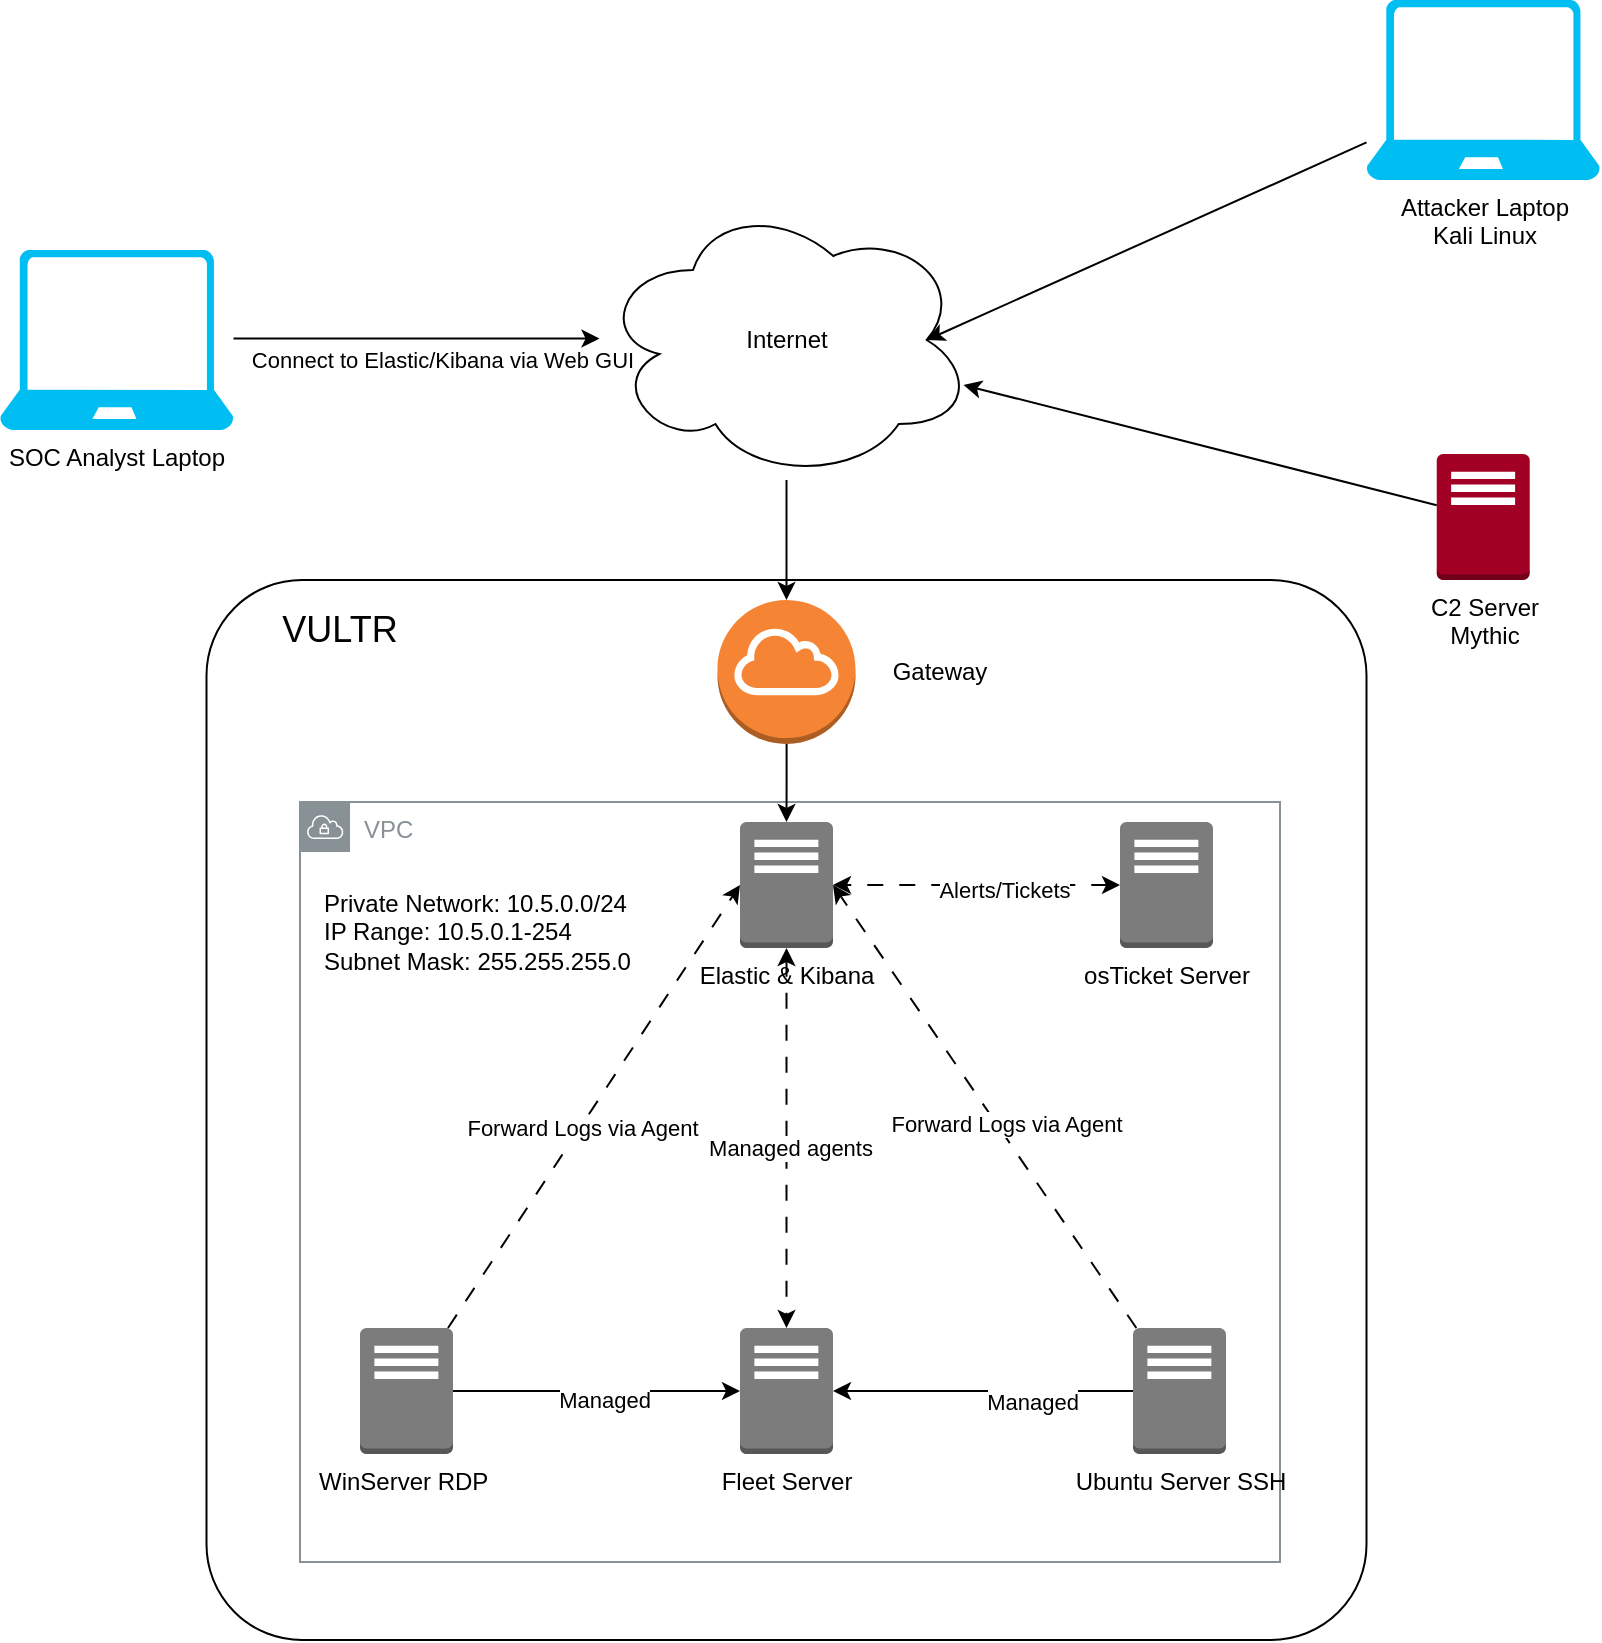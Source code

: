 <mxfile version="28.2.5">
  <diagram name="Page-1" id="XEP48G7oqvlduDlQe8wc">
    <mxGraphModel dx="1123" dy="644" grid="1" gridSize="10" guides="1" tooltips="1" connect="1" arrows="1" fold="1" page="1" pageScale="1" pageWidth="850" pageHeight="1100" math="0" shadow="0">
      <root>
        <mxCell id="0" />
        <mxCell id="1" parent="0" />
        <mxCell id="xvCrOWJjSSfqy5m6UC7k-37" value="" style="rounded=1;whiteSpace=wrap;html=1;arcSize=9;" vertex="1" parent="1">
          <mxGeometry x="103.25" y="380" width="580" height="530" as="geometry" />
        </mxCell>
        <mxCell id="xvCrOWJjSSfqy5m6UC7k-48" value="VPC" style="sketch=0;outlineConnect=0;gradientColor=none;html=1;whiteSpace=wrap;fontSize=12;fontStyle=0;shape=mxgraph.aws4.group;grIcon=mxgraph.aws4.group_vpc;strokeColor=#879196;fillColor=none;verticalAlign=top;align=left;spacingLeft=30;fontColor=#879196;dashed=0;movable=1;resizable=1;rotatable=1;deletable=1;editable=1;locked=0;connectable=1;" vertex="1" parent="1">
          <mxGeometry x="150" y="491" width="490" height="380" as="geometry" />
        </mxCell>
        <mxCell id="xvCrOWJjSSfqy5m6UC7k-50" style="edgeStyle=orthogonalEdgeStyle;rounded=0;orthogonalLoop=1;jettySize=auto;html=1;" edge="1" parent="1" source="xvCrOWJjSSfqy5m6UC7k-30" target="xvCrOWJjSSfqy5m6UC7k-31">
          <mxGeometry relative="1" as="geometry" />
        </mxCell>
        <mxCell id="xvCrOWJjSSfqy5m6UC7k-57" value="Managed" style="edgeLabel;html=1;align=center;verticalAlign=middle;resizable=0;points=[];" vertex="1" connectable="0" parent="xvCrOWJjSSfqy5m6UC7k-50">
          <mxGeometry x="0.049" y="-4" relative="1" as="geometry">
            <mxPoint as="offset" />
          </mxGeometry>
        </mxCell>
        <mxCell id="xvCrOWJjSSfqy5m6UC7k-30" value="&lt;span style=&quot;text-wrap-mode: wrap;&quot;&gt;WinServer RDP&amp;nbsp;&lt;/span&gt;" style="outlineConnect=0;dashed=0;verticalLabelPosition=bottom;verticalAlign=top;align=center;html=1;shape=mxgraph.aws3.traditional_server;fillColor=#7D7C7C;gradientColor=none;" vertex="1" parent="1">
          <mxGeometry x="180" y="754" width="46.5" height="63" as="geometry" />
        </mxCell>
        <mxCell id="xvCrOWJjSSfqy5m6UC7k-31" value="&lt;span style=&quot;text-wrap-mode: wrap;&quot;&gt;&lt;font style=&quot;color: light-dark(rgb(0, 0, 0), rgb(196, 255, 192));&quot;&gt;Fleet Server&lt;/font&gt;&lt;/span&gt;" style="outlineConnect=0;dashed=0;verticalLabelPosition=bottom;verticalAlign=top;align=center;html=1;shape=mxgraph.aws3.traditional_server;fillColor=light-dark(#7D7C7C,#C4FFC0);gradientColor=none;" vertex="1" parent="1">
          <mxGeometry x="370" y="754" width="46.5" height="63" as="geometry" />
        </mxCell>
        <mxCell id="xvCrOWJjSSfqy5m6UC7k-32" value="&lt;span style=&quot;text-wrap-mode: wrap;&quot;&gt;Ubuntu Server SSH&lt;/span&gt;" style="outlineConnect=0;dashed=0;verticalLabelPosition=bottom;verticalAlign=top;align=center;html=1;shape=mxgraph.aws3.traditional_server;fillColor=#7D7C7C;gradientColor=none;" vertex="1" parent="1">
          <mxGeometry x="566.5" y="754" width="46.5" height="63" as="geometry" />
        </mxCell>
        <mxCell id="xvCrOWJjSSfqy5m6UC7k-54" style="edgeStyle=orthogonalEdgeStyle;rounded=0;orthogonalLoop=1;jettySize=auto;html=1;startArrow=classic;startFill=1;dashed=1;dashPattern=8 8;" edge="1" parent="1" source="xvCrOWJjSSfqy5m6UC7k-33" target="xvCrOWJjSSfqy5m6UC7k-35">
          <mxGeometry relative="1" as="geometry" />
        </mxCell>
        <mxCell id="xvCrOWJjSSfqy5m6UC7k-61" value="Alerts/Tickets" style="edgeLabel;html=1;align=center;verticalAlign=middle;resizable=0;points=[];" vertex="1" connectable="0" parent="xvCrOWJjSSfqy5m6UC7k-54">
          <mxGeometry x="-0.182" y="2" relative="1" as="geometry">
            <mxPoint as="offset" />
          </mxGeometry>
        </mxCell>
        <mxCell id="xvCrOWJjSSfqy5m6UC7k-33" value="&lt;span style=&quot;text-wrap-mode: wrap;&quot;&gt;&lt;font style=&quot;color: light-dark(rgb(0, 0, 0), rgb(204, 200, 255));&quot;&gt;osTicket Server&lt;/font&gt;&lt;/span&gt;" style="outlineConnect=0;dashed=0;verticalLabelPosition=bottom;verticalAlign=top;align=center;html=1;shape=mxgraph.aws3.traditional_server;fillColor=light-dark(#7D7C7C,#CCC8FF);gradientColor=none;" vertex="1" parent="1">
          <mxGeometry x="560" y="501" width="46.5" height="63" as="geometry" />
        </mxCell>
        <mxCell id="xvCrOWJjSSfqy5m6UC7k-77" style="rounded=0;orthogonalLoop=1;jettySize=auto;html=1;" edge="1" parent="1" source="xvCrOWJjSSfqy5m6UC7k-34" target="xvCrOWJjSSfqy5m6UC7k-69">
          <mxGeometry relative="1" as="geometry" />
        </mxCell>
        <mxCell id="xvCrOWJjSSfqy5m6UC7k-34" value="&lt;span style=&quot;text-wrap-mode: wrap;&quot;&gt;&lt;font style=&quot;color: light-dark(rgb(0, 0, 0), rgb(255, 49, 101));&quot;&gt;C2 Server&lt;/font&gt;&lt;/span&gt;&lt;div&gt;&lt;span style=&quot;text-wrap-mode: wrap;&quot;&gt;&lt;font style=&quot;color: light-dark(rgb(0, 0, 0), rgb(255, 49, 101));&quot;&gt;Mythic&lt;/font&gt;&lt;/span&gt;&lt;/div&gt;" style="outlineConnect=0;dashed=0;verticalLabelPosition=bottom;verticalAlign=top;align=center;html=1;shape=mxgraph.aws3.traditional_server;fillColor=light-dark(#A20025,#FF3165);fontColor=#ffffff;strokeColor=#6F0000;" vertex="1" parent="1">
          <mxGeometry x="718.37" y="317" width="46.5" height="63" as="geometry" />
        </mxCell>
        <mxCell id="xvCrOWJjSSfqy5m6UC7k-56" style="edgeStyle=orthogonalEdgeStyle;rounded=0;orthogonalLoop=1;jettySize=auto;html=1;dashed=1;dashPattern=8 8;startArrow=classic;startFill=1;" edge="1" parent="1" source="xvCrOWJjSSfqy5m6UC7k-35" target="xvCrOWJjSSfqy5m6UC7k-31">
          <mxGeometry relative="1" as="geometry" />
        </mxCell>
        <mxCell id="xvCrOWJjSSfqy5m6UC7k-59" value="Managed agents" style="edgeLabel;html=1;align=center;verticalAlign=middle;resizable=0;points=[];" vertex="1" connectable="0" parent="xvCrOWJjSSfqy5m6UC7k-56">
          <mxGeometry x="0.049" y="1" relative="1" as="geometry">
            <mxPoint as="offset" />
          </mxGeometry>
        </mxCell>
        <mxCell id="xvCrOWJjSSfqy5m6UC7k-35" value="&lt;span style=&quot;text-wrap-mode: wrap;&quot;&gt;&lt;font style=&quot;color: light-dark(rgb(0, 0, 0), rgb(188, 235, 255));&quot;&gt;Elastic &amp;amp; Kibana&lt;/font&gt;&lt;/span&gt;&lt;div&gt;&lt;span style=&quot;text-wrap-mode: wrap;&quot;&gt;&lt;br&gt;&lt;/span&gt;&lt;/div&gt;" style="outlineConnect=0;dashed=0;verticalLabelPosition=bottom;verticalAlign=top;align=center;html=1;shape=mxgraph.aws3.traditional_server;fillColor=light-dark(#7D7C7C,#BCEBFF);gradientColor=none;" vertex="1" parent="1">
          <mxGeometry x="370" y="501" width="46.5" height="63" as="geometry" />
        </mxCell>
        <mxCell id="xvCrOWJjSSfqy5m6UC7k-40" value="&lt;h2&gt;&lt;span style=&quot;font-weight: normal;&quot;&gt;VULTR&lt;/span&gt;&lt;/h2&gt;" style="text;html=1;align=center;verticalAlign=middle;whiteSpace=wrap;rounded=0;" vertex="1" parent="1">
          <mxGeometry x="130" y="390" width="80" height="30" as="geometry" />
        </mxCell>
        <mxCell id="xvCrOWJjSSfqy5m6UC7k-55" style="edgeStyle=orthogonalEdgeStyle;rounded=0;orthogonalLoop=1;jettySize=auto;html=1;entryX=1;entryY=0.5;entryDx=0;entryDy=0;entryPerimeter=0;" edge="1" parent="1" source="xvCrOWJjSSfqy5m6UC7k-32" target="xvCrOWJjSSfqy5m6UC7k-31">
          <mxGeometry relative="1" as="geometry" />
        </mxCell>
        <mxCell id="xvCrOWJjSSfqy5m6UC7k-58" value="Managed" style="edgeLabel;html=1;align=center;verticalAlign=middle;resizable=0;points=[];" vertex="1" connectable="0" parent="xvCrOWJjSSfqy5m6UC7k-55">
          <mxGeometry x="-0.327" y="5" relative="1" as="geometry">
            <mxPoint as="offset" />
          </mxGeometry>
        </mxCell>
        <mxCell id="xvCrOWJjSSfqy5m6UC7k-62" style="rounded=0;orthogonalLoop=1;jettySize=auto;html=1;entryX=0;entryY=0.5;entryDx=0;entryDy=0;entryPerimeter=0;dashed=1;dashPattern=8 8;" edge="1" parent="1" source="xvCrOWJjSSfqy5m6UC7k-30" target="xvCrOWJjSSfqy5m6UC7k-35">
          <mxGeometry relative="1" as="geometry" />
        </mxCell>
        <mxCell id="xvCrOWJjSSfqy5m6UC7k-64" value="Forward Logs via Agent" style="edgeLabel;html=1;align=center;verticalAlign=middle;resizable=0;points=[];" vertex="1" connectable="0" parent="xvCrOWJjSSfqy5m6UC7k-62">
          <mxGeometry x="-0.092" y="-1" relative="1" as="geometry">
            <mxPoint as="offset" />
          </mxGeometry>
        </mxCell>
        <mxCell id="xvCrOWJjSSfqy5m6UC7k-63" style="rounded=0;orthogonalLoop=1;jettySize=auto;html=1;entryX=1;entryY=0.5;entryDx=0;entryDy=0;entryPerimeter=0;dashed=1;dashPattern=8 8;" edge="1" parent="1" source="xvCrOWJjSSfqy5m6UC7k-32" target="xvCrOWJjSSfqy5m6UC7k-35">
          <mxGeometry relative="1" as="geometry" />
        </mxCell>
        <mxCell id="xvCrOWJjSSfqy5m6UC7k-65" value="Forward Logs via Agent" style="edgeLabel;html=1;align=center;verticalAlign=middle;resizable=0;points=[];" vertex="1" connectable="0" parent="xvCrOWJjSSfqy5m6UC7k-63">
          <mxGeometry x="-0.093" y="-4" relative="1" as="geometry">
            <mxPoint as="offset" />
          </mxGeometry>
        </mxCell>
        <mxCell id="xvCrOWJjSSfqy5m6UC7k-67" value="Private Network: 10.5.0.0/24&lt;div&gt;IP Range: 10.5.0.1-254&lt;/div&gt;&lt;div&gt;Subnet Mask: 255.255.255.0&lt;/div&gt;" style="text;html=1;align=left;verticalAlign=middle;whiteSpace=wrap;rounded=0;" vertex="1" parent="1">
          <mxGeometry x="160" y="521" width="160" height="70" as="geometry" />
        </mxCell>
        <mxCell id="xvCrOWJjSSfqy5m6UC7k-71" style="edgeStyle=orthogonalEdgeStyle;rounded=0;orthogonalLoop=1;jettySize=auto;html=1;" edge="1" parent="1" source="xvCrOWJjSSfqy5m6UC7k-68" target="xvCrOWJjSSfqy5m6UC7k-35">
          <mxGeometry relative="1" as="geometry" />
        </mxCell>
        <mxCell id="xvCrOWJjSSfqy5m6UC7k-68" value="" style="outlineConnect=0;dashed=0;verticalLabelPosition=bottom;verticalAlign=top;align=center;html=1;shape=mxgraph.aws3.internet_gateway;fillColor=#F58534;gradientColor=none;" vertex="1" parent="1">
          <mxGeometry x="358.75" y="390" width="69" height="72" as="geometry" />
        </mxCell>
        <mxCell id="xvCrOWJjSSfqy5m6UC7k-70" style="edgeStyle=orthogonalEdgeStyle;rounded=0;orthogonalLoop=1;jettySize=auto;html=1;" edge="1" parent="1" source="xvCrOWJjSSfqy5m6UC7k-69" target="xvCrOWJjSSfqy5m6UC7k-68">
          <mxGeometry relative="1" as="geometry" />
        </mxCell>
        <mxCell id="xvCrOWJjSSfqy5m6UC7k-69" value="Internet" style="ellipse;shape=cloud;whiteSpace=wrap;html=1;" vertex="1" parent="1">
          <mxGeometry x="299.75" y="190" width="187" height="140" as="geometry" />
        </mxCell>
        <mxCell id="xvCrOWJjSSfqy5m6UC7k-74" style="rounded=0;orthogonalLoop=1;jettySize=auto;html=1;" edge="1" parent="1">
          <mxGeometry relative="1" as="geometry">
            <mxPoint x="116.75" y="259.29" as="sourcePoint" />
            <mxPoint x="299.75" y="259.29" as="targetPoint" />
          </mxGeometry>
        </mxCell>
        <mxCell id="xvCrOWJjSSfqy5m6UC7k-75" value="Connect to Elastic/Kibana via Web GUI" style="edgeLabel;html=1;align=center;verticalAlign=middle;resizable=0;points=[];" vertex="1" connectable="0" parent="xvCrOWJjSSfqy5m6UC7k-74">
          <mxGeometry x="0.265" y="-1" relative="1" as="geometry">
            <mxPoint x="-12" y="9" as="offset" />
          </mxGeometry>
        </mxCell>
        <mxCell id="xvCrOWJjSSfqy5m6UC7k-72" value="SOC Analyst Laptop" style="verticalLabelPosition=bottom;html=1;verticalAlign=top;align=center;strokeColor=none;fillColor=#00BEF2;shape=mxgraph.azure.laptop;pointerEvents=1;" vertex="1" parent="1">
          <mxGeometry y="215" width="116.75" height="90" as="geometry" />
        </mxCell>
        <mxCell id="xvCrOWJjSSfqy5m6UC7k-76" value="Attacker Laptop&lt;div&gt;Kali Linux&lt;/div&gt;" style="verticalLabelPosition=bottom;html=1;verticalAlign=top;align=center;strokeColor=none;fillColor=light-dark(#00BEF2,#FF3165);shape=mxgraph.azure.laptop;pointerEvents=1;" vertex="1" parent="1">
          <mxGeometry x="683.25" y="90" width="116.75" height="90" as="geometry" />
        </mxCell>
        <mxCell id="xvCrOWJjSSfqy5m6UC7k-78" style="rounded=0;orthogonalLoop=1;jettySize=auto;html=1;entryX=0.875;entryY=0.5;entryDx=0;entryDy=0;entryPerimeter=0;" edge="1" parent="1" source="xvCrOWJjSSfqy5m6UC7k-76" target="xvCrOWJjSSfqy5m6UC7k-69">
          <mxGeometry relative="1" as="geometry" />
        </mxCell>
        <mxCell id="xvCrOWJjSSfqy5m6UC7k-80" value="Gateway" style="text;html=1;align=center;verticalAlign=middle;whiteSpace=wrap;rounded=0;" vertex="1" parent="1">
          <mxGeometry x="440" y="411" width="60" height="30" as="geometry" />
        </mxCell>
      </root>
    </mxGraphModel>
  </diagram>
</mxfile>
